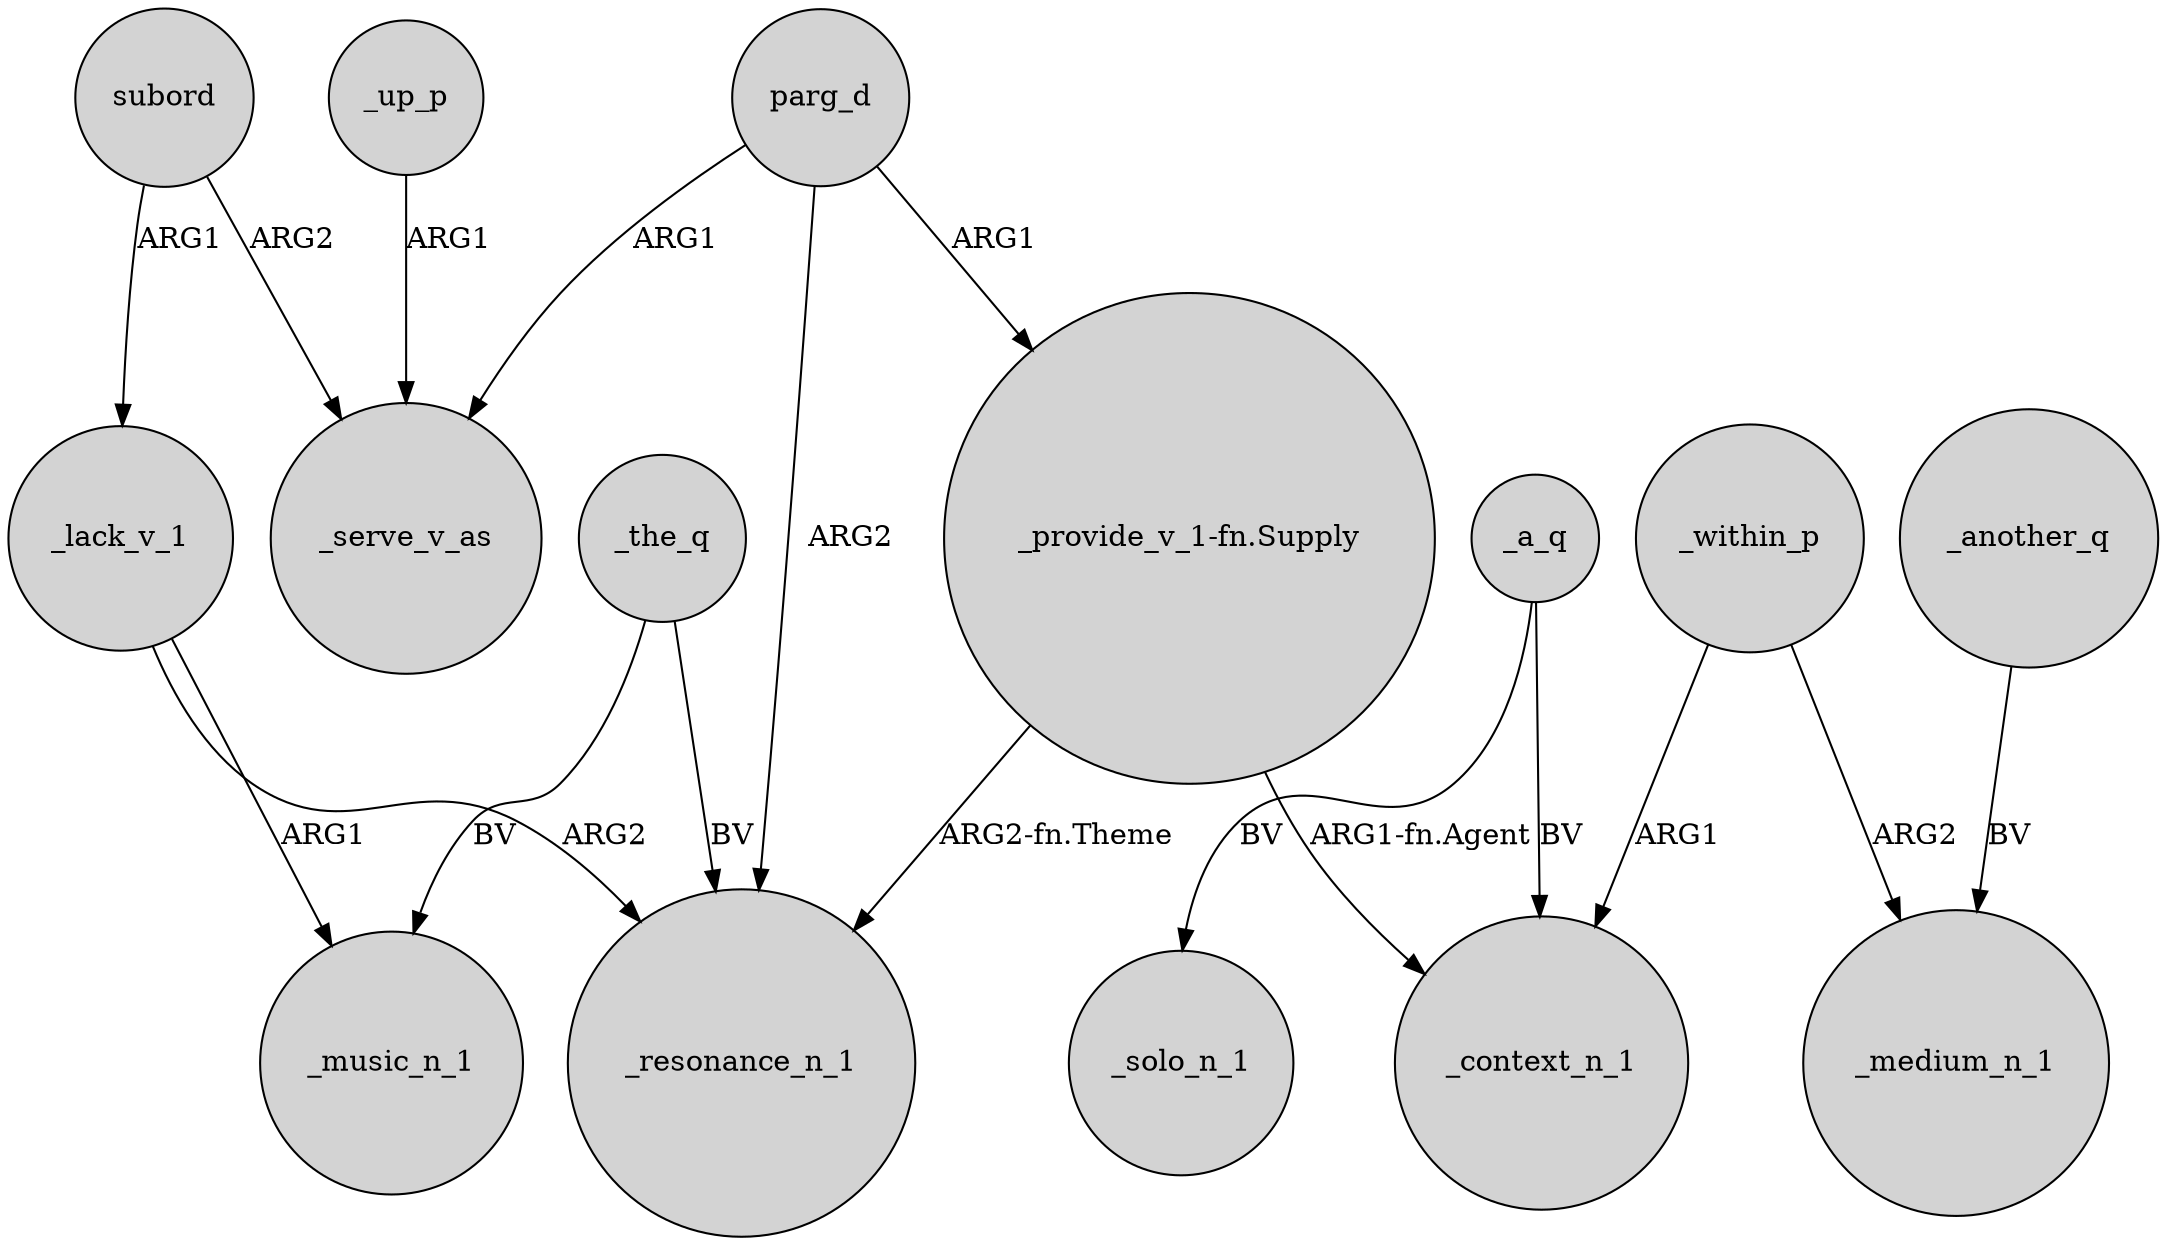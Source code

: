 digraph {
	node [shape=circle style=filled]
	parg_d -> _resonance_n_1 [label=ARG2]
	_a_q -> _solo_n_1 [label=BV]
	_the_q -> _music_n_1 [label=BV]
	_lack_v_1 -> _music_n_1 [label=ARG1]
	subord -> _lack_v_1 [label=ARG1]
	_the_q -> _resonance_n_1 [label=BV]
	parg_d -> "_provide_v_1-fn.Supply" [label=ARG1]
	_within_p -> _medium_n_1 [label=ARG2]
	subord -> _serve_v_as [label=ARG2]
	_lack_v_1 -> _resonance_n_1 [label=ARG2]
	_up_p -> _serve_v_as [label=ARG1]
	_within_p -> _context_n_1 [label=ARG1]
	_a_q -> _context_n_1 [label=BV]
	"_provide_v_1-fn.Supply" -> _resonance_n_1 [label="ARG2-fn.Theme"]
	_another_q -> _medium_n_1 [label=BV]
	parg_d -> _serve_v_as [label=ARG1]
	"_provide_v_1-fn.Supply" -> _context_n_1 [label="ARG1-fn.Agent"]
}
